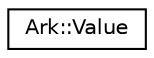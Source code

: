 digraph "Graphical Class Hierarchy"
{
 // INTERACTIVE_SVG=YES
 // LATEX_PDF_SIZE
  edge [fontname="Helvetica",fontsize="10",labelfontname="Helvetica",labelfontsize="10"];
  node [fontname="Helvetica",fontsize="10",shape=record];
  rankdir="LR";
  Node0 [label="Ark::Value",height=0.2,width=0.4,color="black", fillcolor="white", style="filled",URL="$d3/d90/classArk_1_1Value.html",tooltip=" "];
}

